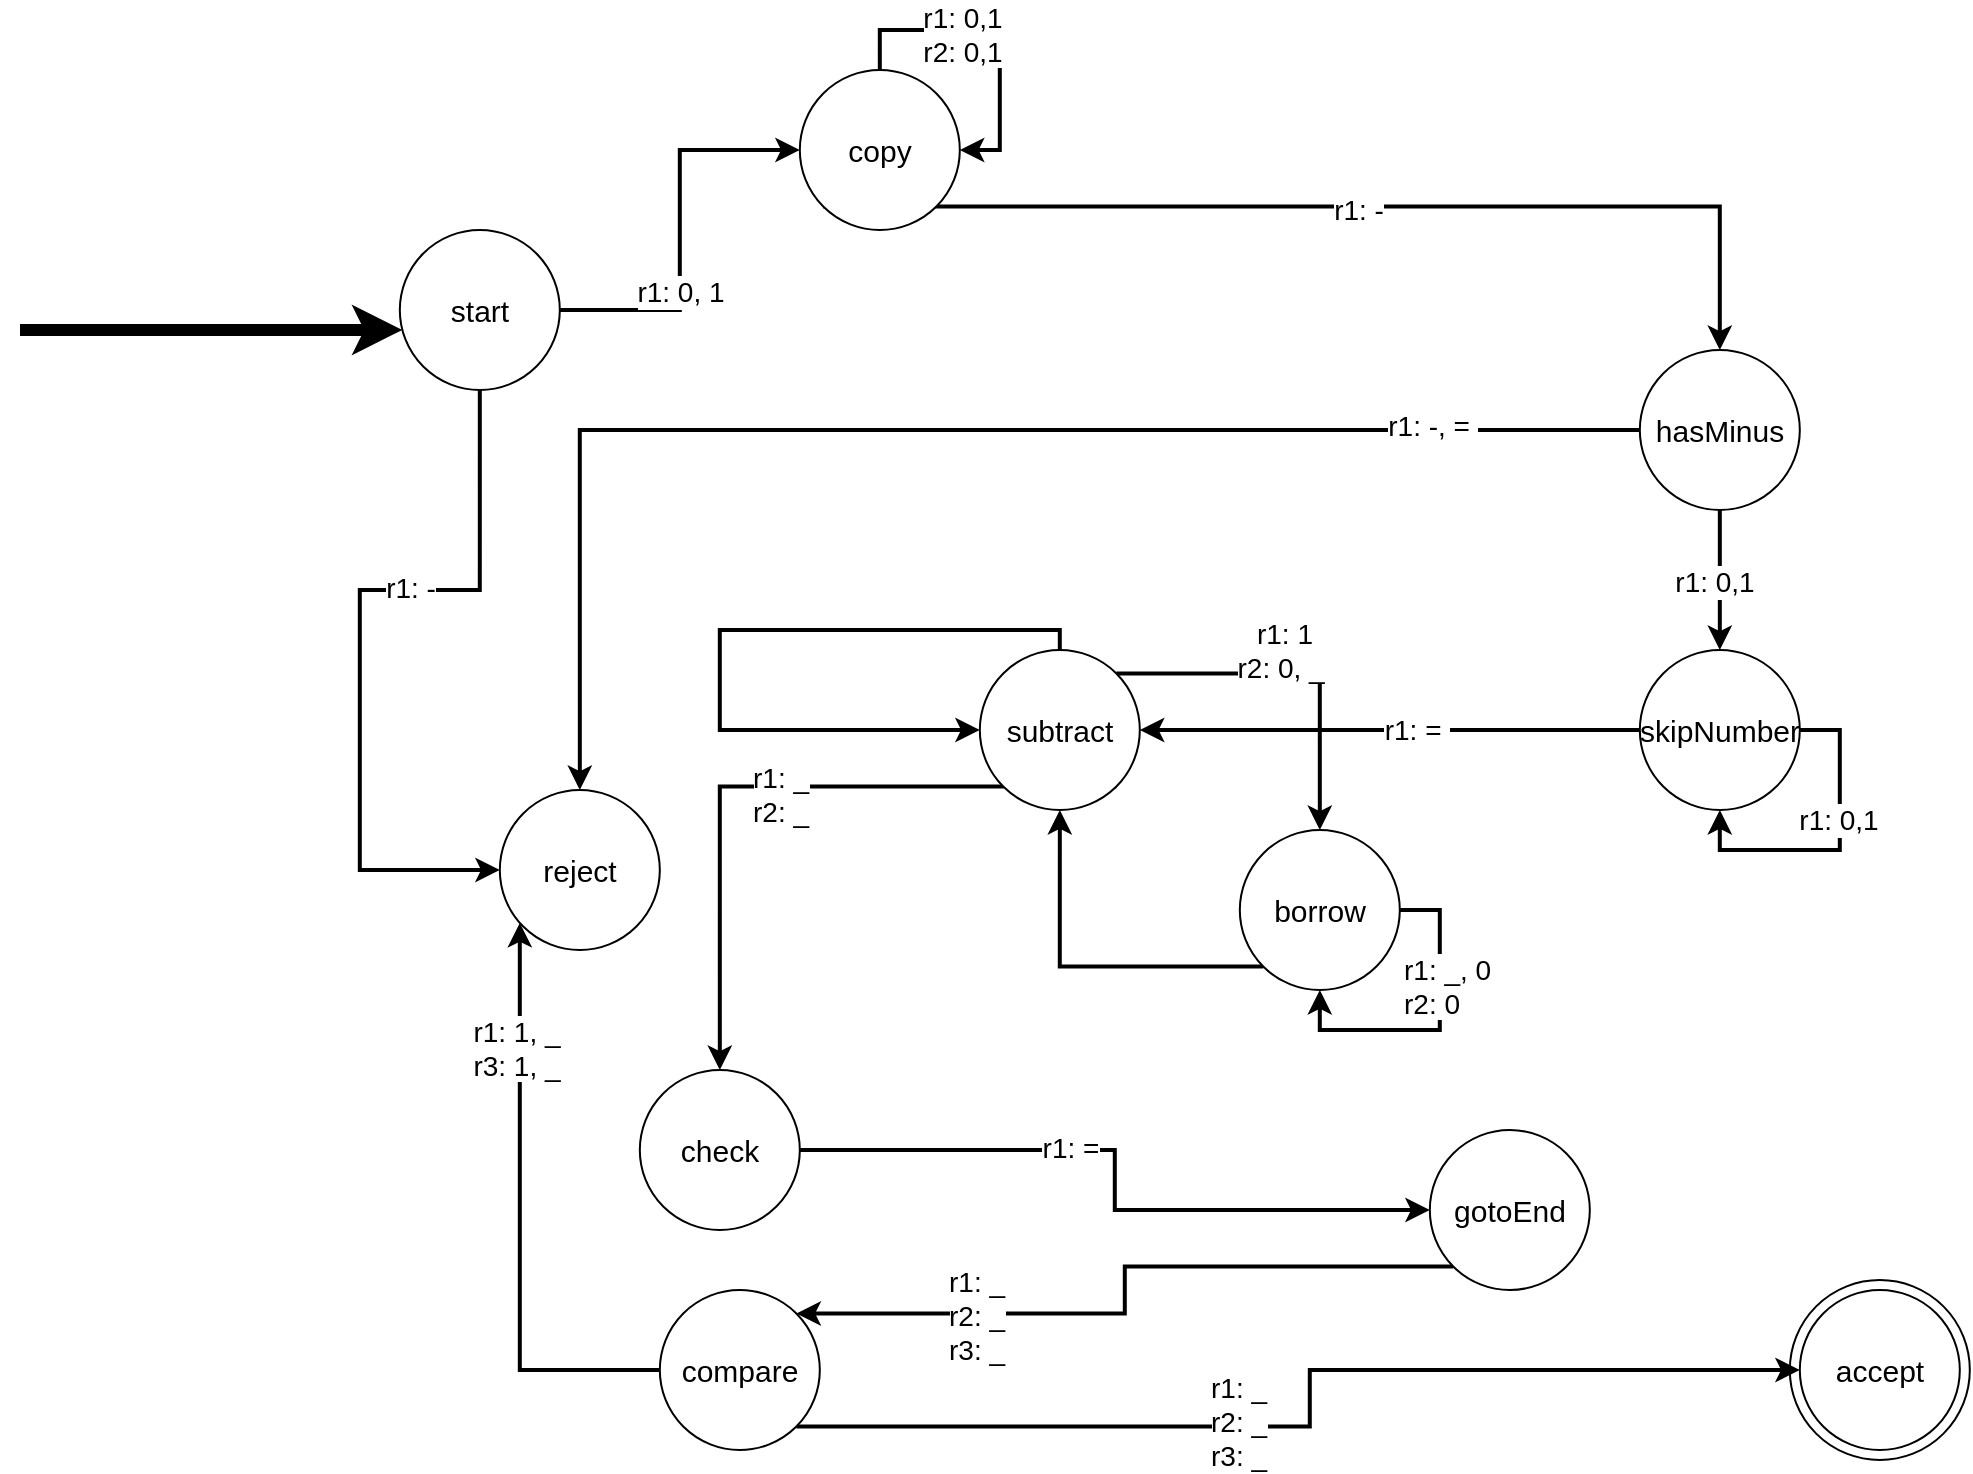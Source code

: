 <mxfile version="26.1.1">
  <diagram name="Page-1" id="gdT6PotA4WGH__lioKhu">
    <mxGraphModel dx="1405" dy="896" grid="1" gridSize="10" guides="1" tooltips="1" connect="1" arrows="1" fold="1" page="1" pageScale="1" pageWidth="1169" pageHeight="827" math="0" shadow="0">
      <root>
        <mxCell id="0" />
        <mxCell id="1" parent="0" />
        <mxCell id="Gngz97oQ8ZHujTCnx3hb-12" style="rounded=0;orthogonalLoop=1;jettySize=auto;html=1;edgeStyle=orthogonalEdgeStyle;strokeColor=default;strokeWidth=2;align=center;verticalAlign=middle;fontFamily=Helvetica;fontSize=14;fontColor=default;labelBackgroundColor=default;endArrow=classic;" edge="1" parent="1" source="Gngz97oQ8ZHujTCnx3hb-1" target="Gngz97oQ8ZHujTCnx3hb-2">
          <mxGeometry relative="1" as="geometry" />
        </mxCell>
        <mxCell id="Gngz97oQ8ZHujTCnx3hb-14" value="r1: 0, 1" style="edgeLabel;html=1;align=center;verticalAlign=middle;resizable=0;points=[];fontSize=14;rounded=0;strokeColor=default;strokeWidth=2;fontFamily=Helvetica;fontColor=default;labelBackgroundColor=default;" vertex="1" connectable="0" parent="Gngz97oQ8ZHujTCnx3hb-12">
          <mxGeometry x="-0.309" relative="1" as="geometry">
            <mxPoint as="offset" />
          </mxGeometry>
        </mxCell>
        <mxCell id="Gngz97oQ8ZHujTCnx3hb-15" style="edgeStyle=orthogonalEdgeStyle;rounded=0;orthogonalLoop=1;jettySize=auto;html=1;fontSize=14;strokeWidth=2;" edge="1" parent="1" source="Gngz97oQ8ZHujTCnx3hb-1" target="Gngz97oQ8ZHujTCnx3hb-11">
          <mxGeometry relative="1" as="geometry">
            <Array as="points">
              <mxPoint x="299.91" y="360" />
              <mxPoint x="239.91" y="360" />
              <mxPoint x="239.91" y="500" />
            </Array>
          </mxGeometry>
        </mxCell>
        <mxCell id="Gngz97oQ8ZHujTCnx3hb-21" value="&lt;font style=&quot;font-size: 14px;&quot;&gt;r1: -&lt;/font&gt;" style="edgeLabel;html=1;align=center;verticalAlign=middle;resizable=0;points=[];" vertex="1" connectable="0" parent="Gngz97oQ8ZHujTCnx3hb-15">
          <mxGeometry x="-0.269" y="-1" relative="1" as="geometry">
            <mxPoint as="offset" />
          </mxGeometry>
        </mxCell>
        <mxCell id="Gngz97oQ8ZHujTCnx3hb-1" value="&lt;font style=&quot;font-size: 15px;&quot;&gt;start&lt;/font&gt;" style="ellipse;whiteSpace=wrap;html=1;" vertex="1" parent="1">
          <mxGeometry x="259.91" y="180" width="80" height="80" as="geometry" />
        </mxCell>
        <mxCell id="Gngz97oQ8ZHujTCnx3hb-24" style="edgeStyle=orthogonalEdgeStyle;rounded=0;orthogonalLoop=1;jettySize=auto;html=1;exitX=0;exitY=1;exitDx=0;exitDy=0;strokeColor=default;strokeWidth=2;align=center;verticalAlign=middle;fontFamily=Helvetica;fontSize=14;fontColor=default;labelBackgroundColor=default;endArrow=classic;" edge="1" parent="1" source="Gngz97oQ8ZHujTCnx3hb-2" target="Gngz97oQ8ZHujTCnx3hb-3">
          <mxGeometry relative="1" as="geometry" />
        </mxCell>
        <mxCell id="Gngz97oQ8ZHujTCnx3hb-25" value="&lt;font style=&quot;font-size: 14px;&quot;&gt;r1: -&lt;/font&gt;" style="edgeLabel;html=1;align=center;verticalAlign=middle;resizable=0;points=[];rounded=0;strokeColor=default;strokeWidth=2;fontFamily=Helvetica;fontSize=14;fontColor=default;labelBackgroundColor=default;" vertex="1" connectable="0" parent="Gngz97oQ8ZHujTCnx3hb-24">
          <mxGeometry x="0.034" y="-2" relative="1" as="geometry">
            <mxPoint x="-2" y="-1" as="offset" />
          </mxGeometry>
        </mxCell>
        <mxCell id="Gngz97oQ8ZHujTCnx3hb-2" value="&lt;font style=&quot;font-size: 15px;&quot;&gt;copy&lt;/font&gt;" style="ellipse;whiteSpace=wrap;html=1;" vertex="1" parent="1">
          <mxGeometry x="459.91" y="100" width="80" height="80" as="geometry" />
        </mxCell>
        <mxCell id="Gngz97oQ8ZHujTCnx3hb-26" style="edgeStyle=orthogonalEdgeStyle;rounded=0;orthogonalLoop=1;jettySize=auto;html=1;strokeColor=default;strokeWidth=2;align=center;verticalAlign=middle;fontFamily=Helvetica;fontSize=14;fontColor=default;labelBackgroundColor=default;endArrow=classic;" edge="1" parent="1" source="Gngz97oQ8ZHujTCnx3hb-3" target="Gngz97oQ8ZHujTCnx3hb-11">
          <mxGeometry relative="1" as="geometry" />
        </mxCell>
        <mxCell id="Gngz97oQ8ZHujTCnx3hb-28" value="&lt;font style=&quot;font-size: 14px;&quot;&gt;r1: -, =&amp;nbsp;&lt;/font&gt;" style="edgeLabel;html=1;align=center;verticalAlign=middle;resizable=0;points=[];rounded=0;strokeColor=default;strokeWidth=2;fontFamily=Helvetica;fontSize=14;fontColor=default;labelBackgroundColor=default;" vertex="1" connectable="0" parent="Gngz97oQ8ZHujTCnx3hb-26">
          <mxGeometry x="-0.706" y="-2" relative="1" as="geometry">
            <mxPoint as="offset" />
          </mxGeometry>
        </mxCell>
        <mxCell id="Gngz97oQ8ZHujTCnx3hb-29" style="edgeStyle=orthogonalEdgeStyle;rounded=0;orthogonalLoop=1;jettySize=auto;html=1;strokeColor=default;strokeWidth=2;align=center;verticalAlign=middle;fontFamily=Helvetica;fontSize=14;fontColor=default;labelBackgroundColor=default;endArrow=classic;" edge="1" parent="1" source="Gngz97oQ8ZHujTCnx3hb-3" target="Gngz97oQ8ZHujTCnx3hb-4">
          <mxGeometry relative="1" as="geometry" />
        </mxCell>
        <mxCell id="Gngz97oQ8ZHujTCnx3hb-30" value="&lt;font style=&quot;font-size: 14px;&quot;&gt;r1: 0,1&lt;/font&gt;" style="edgeLabel;html=1;align=center;verticalAlign=middle;resizable=0;points=[];rounded=0;strokeColor=default;strokeWidth=2;fontFamily=Helvetica;fontSize=14;fontColor=default;labelBackgroundColor=default;" vertex="1" connectable="0" parent="Gngz97oQ8ZHujTCnx3hb-29">
          <mxGeometry x="0.015" y="-3" relative="1" as="geometry">
            <mxPoint as="offset" />
          </mxGeometry>
        </mxCell>
        <mxCell id="Gngz97oQ8ZHujTCnx3hb-3" value="&lt;font style=&quot;font-size: 15px;&quot;&gt;hasMinus&lt;/font&gt;" style="ellipse;whiteSpace=wrap;html=1;" vertex="1" parent="1">
          <mxGeometry x="879.91" y="240" width="80" height="80" as="geometry" />
        </mxCell>
        <mxCell id="Gngz97oQ8ZHujTCnx3hb-33" style="edgeStyle=orthogonalEdgeStyle;rounded=0;orthogonalLoop=1;jettySize=auto;html=1;strokeColor=default;strokeWidth=2;align=center;verticalAlign=middle;fontFamily=Helvetica;fontSize=14;fontColor=default;labelBackgroundColor=default;endArrow=classic;" edge="1" parent="1" source="Gngz97oQ8ZHujTCnx3hb-4" target="Gngz97oQ8ZHujTCnx3hb-5">
          <mxGeometry relative="1" as="geometry" />
        </mxCell>
        <mxCell id="Gngz97oQ8ZHujTCnx3hb-34" value="&lt;font style=&quot;font-size: 14px;&quot;&gt;r1: =&amp;nbsp;&lt;/font&gt;" style="edgeLabel;html=1;align=center;verticalAlign=middle;resizable=0;points=[];rounded=0;strokeColor=default;strokeWidth=2;fontFamily=Helvetica;fontSize=14;fontColor=default;labelBackgroundColor=default;" vertex="1" connectable="0" parent="Gngz97oQ8ZHujTCnx3hb-33">
          <mxGeometry x="-0.104" relative="1" as="geometry">
            <mxPoint as="offset" />
          </mxGeometry>
        </mxCell>
        <mxCell id="Gngz97oQ8ZHujTCnx3hb-4" value="&lt;font style=&quot;font-size: 15px;&quot;&gt;skipNumber&lt;/font&gt;" style="ellipse;whiteSpace=wrap;html=1;" vertex="1" parent="1">
          <mxGeometry x="879.91" y="390" width="80" height="80" as="geometry" />
        </mxCell>
        <mxCell id="Gngz97oQ8ZHujTCnx3hb-37" style="edgeStyle=orthogonalEdgeStyle;rounded=0;orthogonalLoop=1;jettySize=auto;html=1;exitX=1;exitY=0;exitDx=0;exitDy=0;strokeColor=default;strokeWidth=2;align=center;verticalAlign=middle;fontFamily=Helvetica;fontSize=14;fontColor=default;labelBackgroundColor=default;endArrow=classic;" edge="1" parent="1" source="Gngz97oQ8ZHujTCnx3hb-5" target="Gngz97oQ8ZHujTCnx3hb-6">
          <mxGeometry relative="1" as="geometry" />
        </mxCell>
        <mxCell id="Gngz97oQ8ZHujTCnx3hb-38" value="&lt;font style=&quot;font-size: 14px;&quot;&gt;r1: 1&lt;br&gt;r2: 0, _&amp;nbsp;&lt;/font&gt;" style="edgeLabel;html=1;align=center;verticalAlign=middle;resizable=0;points=[];rounded=0;strokeColor=default;strokeWidth=2;fontFamily=Helvetica;fontSize=14;fontColor=default;labelBackgroundColor=default;" vertex="1" connectable="0" parent="Gngz97oQ8ZHujTCnx3hb-37">
          <mxGeometry x="-0.31" y="-1" relative="1" as="geometry">
            <mxPoint x="22" y="-13" as="offset" />
          </mxGeometry>
        </mxCell>
        <mxCell id="Gngz97oQ8ZHujTCnx3hb-43" style="edgeStyle=orthogonalEdgeStyle;shape=connector;rounded=0;orthogonalLoop=1;jettySize=auto;html=1;exitX=1;exitY=1;exitDx=0;exitDy=0;strokeColor=default;strokeWidth=2;align=center;verticalAlign=middle;fontFamily=Helvetica;fontSize=14;fontColor=default;labelBackgroundColor=default;endArrow=classic;" edge="1" parent="1" source="Gngz97oQ8ZHujTCnx3hb-5" target="Gngz97oQ8ZHujTCnx3hb-7">
          <mxGeometry relative="1" as="geometry" />
        </mxCell>
        <mxCell id="Gngz97oQ8ZHujTCnx3hb-44" value="r1: _&lt;br&gt;r2: _" style="edgeLabel;html=1;align=center;verticalAlign=middle;resizable=0;points=[];fontFamily=Helvetica;fontSize=14;fontColor=default;labelBackgroundColor=default;" vertex="1" connectable="0" parent="Gngz97oQ8ZHujTCnx3hb-43">
          <mxGeometry x="-0.011" y="3" relative="1" as="geometry">
            <mxPoint as="offset" />
          </mxGeometry>
        </mxCell>
        <mxCell id="Gngz97oQ8ZHujTCnx3hb-5" value="&lt;font style=&quot;font-size: 15px;&quot;&gt;subtract&lt;/font&gt;" style="ellipse;whiteSpace=wrap;html=1;" vertex="1" parent="1">
          <mxGeometry x="549.91" y="390" width="80" height="80" as="geometry" />
        </mxCell>
        <mxCell id="Gngz97oQ8ZHujTCnx3hb-39" style="edgeStyle=orthogonalEdgeStyle;shape=connector;rounded=0;orthogonalLoop=1;jettySize=auto;html=1;exitX=0;exitY=1;exitDx=0;exitDy=0;strokeColor=default;strokeWidth=2;align=center;verticalAlign=middle;fontFamily=Helvetica;fontSize=14;fontColor=default;labelBackgroundColor=default;endArrow=classic;" edge="1" parent="1" source="Gngz97oQ8ZHujTCnx3hb-6" target="Gngz97oQ8ZHujTCnx3hb-5">
          <mxGeometry relative="1" as="geometry" />
        </mxCell>
        <mxCell id="Gngz97oQ8ZHujTCnx3hb-6" value="&lt;font style=&quot;font-size: 15px;&quot;&gt;borrow&lt;/font&gt;" style="ellipse;whiteSpace=wrap;html=1;" vertex="1" parent="1">
          <mxGeometry x="679.91" y="480" width="80" height="80" as="geometry" />
        </mxCell>
        <mxCell id="Gngz97oQ8ZHujTCnx3hb-45" style="edgeStyle=orthogonalEdgeStyle;shape=connector;rounded=0;orthogonalLoop=1;jettySize=auto;html=1;exitX=1;exitY=0.5;exitDx=0;exitDy=0;strokeColor=default;strokeWidth=2;align=center;verticalAlign=middle;fontFamily=Helvetica;fontSize=14;fontColor=default;labelBackgroundColor=default;endArrow=classic;" edge="1" parent="1" source="Gngz97oQ8ZHujTCnx3hb-7" target="Gngz97oQ8ZHujTCnx3hb-8">
          <mxGeometry relative="1" as="geometry" />
        </mxCell>
        <mxCell id="Gngz97oQ8ZHujTCnx3hb-46" value="r1: =" style="edgeLabel;html=1;align=center;verticalAlign=middle;resizable=0;points=[];fontFamily=Helvetica;fontSize=14;fontColor=default;labelBackgroundColor=default;" vertex="1" connectable="0" parent="Gngz97oQ8ZHujTCnx3hb-45">
          <mxGeometry x="-0.22" y="1" relative="1" as="geometry">
            <mxPoint as="offset" />
          </mxGeometry>
        </mxCell>
        <mxCell id="Gngz97oQ8ZHujTCnx3hb-7" value="&lt;font style=&quot;font-size: 15px;&quot;&gt;check&lt;/font&gt;" style="ellipse;whiteSpace=wrap;html=1;" vertex="1" parent="1">
          <mxGeometry x="379.91" y="600" width="80" height="80" as="geometry" />
        </mxCell>
        <mxCell id="Gngz97oQ8ZHujTCnx3hb-47" style="edgeStyle=orthogonalEdgeStyle;shape=connector;rounded=0;orthogonalLoop=1;jettySize=auto;html=1;strokeColor=default;strokeWidth=2;align=center;verticalAlign=middle;fontFamily=Helvetica;fontSize=14;fontColor=default;labelBackgroundColor=default;endArrow=classic;exitX=0;exitY=1;exitDx=0;exitDy=0;entryX=1;entryY=0;entryDx=0;entryDy=0;" edge="1" parent="1" source="Gngz97oQ8ZHujTCnx3hb-8" target="Gngz97oQ8ZHujTCnx3hb-9">
          <mxGeometry relative="1" as="geometry" />
        </mxCell>
        <mxCell id="Gngz97oQ8ZHujTCnx3hb-48" value="r1: _&lt;div&gt;r2: _&lt;/div&gt;&lt;div&gt;r3: _&lt;/div&gt;" style="edgeLabel;html=1;align=center;verticalAlign=middle;resizable=0;points=[];fontFamily=Helvetica;fontSize=14;fontColor=default;labelBackgroundColor=default;" vertex="1" connectable="0" parent="Gngz97oQ8ZHujTCnx3hb-47">
          <mxGeometry x="0.492" y="1" relative="1" as="geometry">
            <mxPoint as="offset" />
          </mxGeometry>
        </mxCell>
        <mxCell id="Gngz97oQ8ZHujTCnx3hb-8" value="&lt;font style=&quot;font-size: 15px;&quot;&gt;gotoEnd&lt;/font&gt;" style="ellipse;whiteSpace=wrap;html=1;" vertex="1" parent="1">
          <mxGeometry x="774.91" y="630" width="80" height="80" as="geometry" />
        </mxCell>
        <mxCell id="Gngz97oQ8ZHujTCnx3hb-49" style="edgeStyle=orthogonalEdgeStyle;shape=connector;rounded=0;orthogonalLoop=1;jettySize=auto;html=1;exitX=1;exitY=1;exitDx=0;exitDy=0;strokeColor=default;strokeWidth=2;align=center;verticalAlign=middle;fontFamily=Helvetica;fontSize=14;fontColor=default;labelBackgroundColor=default;endArrow=classic;" edge="1" parent="1" source="Gngz97oQ8ZHujTCnx3hb-9" target="Gngz97oQ8ZHujTCnx3hb-10">
          <mxGeometry relative="1" as="geometry" />
        </mxCell>
        <mxCell id="Gngz97oQ8ZHujTCnx3hb-50" value="r1: _&lt;br&gt;r2: _&lt;div&gt;r3: _&lt;/div&gt;" style="edgeLabel;html=1;align=center;verticalAlign=middle;resizable=0;points=[];fontFamily=Helvetica;fontSize=14;fontColor=default;labelBackgroundColor=default;" vertex="1" connectable="0" parent="Gngz97oQ8ZHujTCnx3hb-49">
          <mxGeometry x="-0.168" y="3" relative="1" as="geometry">
            <mxPoint as="offset" />
          </mxGeometry>
        </mxCell>
        <mxCell id="Gngz97oQ8ZHujTCnx3hb-51" style="edgeStyle=orthogonalEdgeStyle;shape=connector;rounded=0;orthogonalLoop=1;jettySize=auto;html=1;exitX=0;exitY=0.5;exitDx=0;exitDy=0;strokeColor=default;strokeWidth=2;align=center;verticalAlign=middle;fontFamily=Helvetica;fontSize=14;fontColor=default;labelBackgroundColor=default;endArrow=classic;" edge="1" parent="1" source="Gngz97oQ8ZHujTCnx3hb-9" target="Gngz97oQ8ZHujTCnx3hb-11">
          <mxGeometry relative="1" as="geometry">
            <Array as="points">
              <mxPoint x="319.91" y="750" />
            </Array>
          </mxGeometry>
        </mxCell>
        <mxCell id="Gngz97oQ8ZHujTCnx3hb-52" value="r1: 1, _&lt;br&gt;r3: 1, _" style="edgeLabel;html=1;align=center;verticalAlign=middle;resizable=0;points=[];fontFamily=Helvetica;fontSize=14;fontColor=default;labelBackgroundColor=default;" vertex="1" connectable="0" parent="Gngz97oQ8ZHujTCnx3hb-51">
          <mxGeometry x="0.576" y="2" relative="1" as="geometry">
            <mxPoint as="offset" />
          </mxGeometry>
        </mxCell>
        <mxCell id="Gngz97oQ8ZHujTCnx3hb-9" value="&lt;font style=&quot;font-size: 15px;&quot;&gt;compare&lt;/font&gt;" style="ellipse;whiteSpace=wrap;html=1;" vertex="1" parent="1">
          <mxGeometry x="389.91" y="710" width="80" height="80" as="geometry" />
        </mxCell>
        <mxCell id="Gngz97oQ8ZHujTCnx3hb-10" value="&lt;font style=&quot;font-size: 15px;&quot;&gt;accept&lt;/font&gt;" style="ellipse;whiteSpace=wrap;html=1;shadow=0;strokeWidth=1;" vertex="1" parent="1">
          <mxGeometry x="959.91" y="710" width="80" height="80" as="geometry" />
        </mxCell>
        <mxCell id="Gngz97oQ8ZHujTCnx3hb-11" value="&lt;font style=&quot;font-size: 15px;&quot;&gt;reject&lt;/font&gt;" style="ellipse;whiteSpace=wrap;html=1;" vertex="1" parent="1">
          <mxGeometry x="309.91" y="460" width="80" height="80" as="geometry" />
        </mxCell>
        <mxCell id="Gngz97oQ8ZHujTCnx3hb-22" style="rounded=0;orthogonalLoop=1;jettySize=auto;html=1;exitX=0.5;exitY=0;exitDx=0;exitDy=0;edgeStyle=orthogonalEdgeStyle;strokeColor=default;strokeWidth=2;align=center;verticalAlign=middle;fontFamily=Helvetica;fontSize=14;fontColor=default;labelBackgroundColor=default;endArrow=classic;entryX=1;entryY=0.5;entryDx=0;entryDy=0;" edge="1" parent="1" source="Gngz97oQ8ZHujTCnx3hb-2" target="Gngz97oQ8ZHujTCnx3hb-2">
          <mxGeometry relative="1" as="geometry" />
        </mxCell>
        <mxCell id="Gngz97oQ8ZHujTCnx3hb-23" value="&lt;font style=&quot;font-size: 14px;&quot;&gt;r1: 0,1&lt;br&gt;r2: 0,1&lt;/font&gt;" style="edgeLabel;html=1;align=center;verticalAlign=middle;resizable=0;points=[];rounded=0;strokeColor=default;strokeWidth=2;fontFamily=Helvetica;fontSize=14;fontColor=default;labelBackgroundColor=default;" vertex="1" connectable="0" parent="Gngz97oQ8ZHujTCnx3hb-22">
          <mxGeometry x="-0.236" y="-2" relative="1" as="geometry">
            <mxPoint as="offset" />
          </mxGeometry>
        </mxCell>
        <mxCell id="Gngz97oQ8ZHujTCnx3hb-31" style="edgeStyle=orthogonalEdgeStyle;rounded=0;orthogonalLoop=1;jettySize=auto;html=1;exitX=1;exitY=0.5;exitDx=0;exitDy=0;strokeColor=default;strokeWidth=2;align=center;verticalAlign=middle;fontFamily=Helvetica;fontSize=14;fontColor=default;labelBackgroundColor=default;endArrow=classic;" edge="1" parent="1" source="Gngz97oQ8ZHujTCnx3hb-4" target="Gngz97oQ8ZHujTCnx3hb-4">
          <mxGeometry relative="1" as="geometry" />
        </mxCell>
        <mxCell id="Gngz97oQ8ZHujTCnx3hb-32" value="&lt;font style=&quot;font-size: 14px;&quot;&gt;r1: 0,1&lt;/font&gt;" style="edgeLabel;html=1;align=center;verticalAlign=middle;resizable=0;points=[];rounded=0;strokeColor=default;strokeWidth=2;fontFamily=Helvetica;fontSize=14;fontColor=default;labelBackgroundColor=default;" vertex="1" connectable="0" parent="Gngz97oQ8ZHujTCnx3hb-31">
          <mxGeometry x="-0.188" y="-1" relative="1" as="geometry">
            <mxPoint as="offset" />
          </mxGeometry>
        </mxCell>
        <mxCell id="Gngz97oQ8ZHujTCnx3hb-35" style="edgeStyle=orthogonalEdgeStyle;rounded=0;orthogonalLoop=1;jettySize=auto;html=1;exitX=0.5;exitY=0;exitDx=0;exitDy=0;strokeColor=default;strokeWidth=2;align=center;verticalAlign=middle;fontFamily=Helvetica;fontSize=14;fontColor=default;labelBackgroundColor=default;endArrow=classic;entryX=0;entryY=0.5;entryDx=0;entryDy=0;" edge="1" parent="1" source="Gngz97oQ8ZHujTCnx3hb-5" target="Gngz97oQ8ZHujTCnx3hb-5">
          <mxGeometry relative="1" as="geometry">
            <Array as="points">
              <mxPoint x="509.91" y="380" />
              <mxPoint x="419.91" y="380" />
              <mxPoint x="419.91" y="440" />
            </Array>
          </mxGeometry>
        </mxCell>
        <mxCell id="Gngz97oQ8ZHujTCnx3hb-41" style="edgeStyle=orthogonalEdgeStyle;shape=connector;rounded=0;orthogonalLoop=1;jettySize=auto;html=1;exitX=1;exitY=0.5;exitDx=0;exitDy=0;strokeColor=default;strokeWidth=2;align=center;verticalAlign=middle;fontFamily=Helvetica;fontSize=14;fontColor=default;labelBackgroundColor=default;endArrow=classic;" edge="1" parent="1" source="Gngz97oQ8ZHujTCnx3hb-6" target="Gngz97oQ8ZHujTCnx3hb-6">
          <mxGeometry relative="1" as="geometry" />
        </mxCell>
        <mxCell id="Gngz97oQ8ZHujTCnx3hb-42" value="r1: _, 0&lt;br&gt;r2: 0" style="edgeLabel;html=1;align=left;verticalAlign=middle;resizable=0;points=[];fontFamily=Helvetica;fontSize=14;fontColor=default;labelBackgroundColor=default;" vertex="1" connectable="0" parent="Gngz97oQ8ZHujTCnx3hb-41">
          <mxGeometry x="-0.314" relative="1" as="geometry">
            <mxPoint x="-20" y="3" as="offset" />
          </mxGeometry>
        </mxCell>
        <mxCell id="Gngz97oQ8ZHujTCnx3hb-53" value="" style="ellipse;whiteSpace=wrap;html=1;aspect=fixed;fontFamily=Helvetica;fontSize=14;labelBackgroundColor=default;fillColor=none;" vertex="1" parent="1">
          <mxGeometry x="954.91" y="705" width="90" height="90" as="geometry" />
        </mxCell>
        <mxCell id="Gngz97oQ8ZHujTCnx3hb-56" value="" style="endArrow=classic;html=1;rounded=0;strokeColor=default;strokeWidth=6;align=center;verticalAlign=middle;fontFamily=Helvetica;fontSize=14;fontColor=default;labelBackgroundColor=default;edgeStyle=orthogonalEdgeStyle;" edge="1" parent="1" target="Gngz97oQ8ZHujTCnx3hb-1">
          <mxGeometry width="50" height="50" relative="1" as="geometry">
            <mxPoint x="70" y="230" as="sourcePoint" />
            <mxPoint x="269.91" y="100" as="targetPoint" />
            <Array as="points">
              <mxPoint x="180" y="230" />
              <mxPoint x="180" y="230" />
            </Array>
          </mxGeometry>
        </mxCell>
      </root>
    </mxGraphModel>
  </diagram>
</mxfile>
